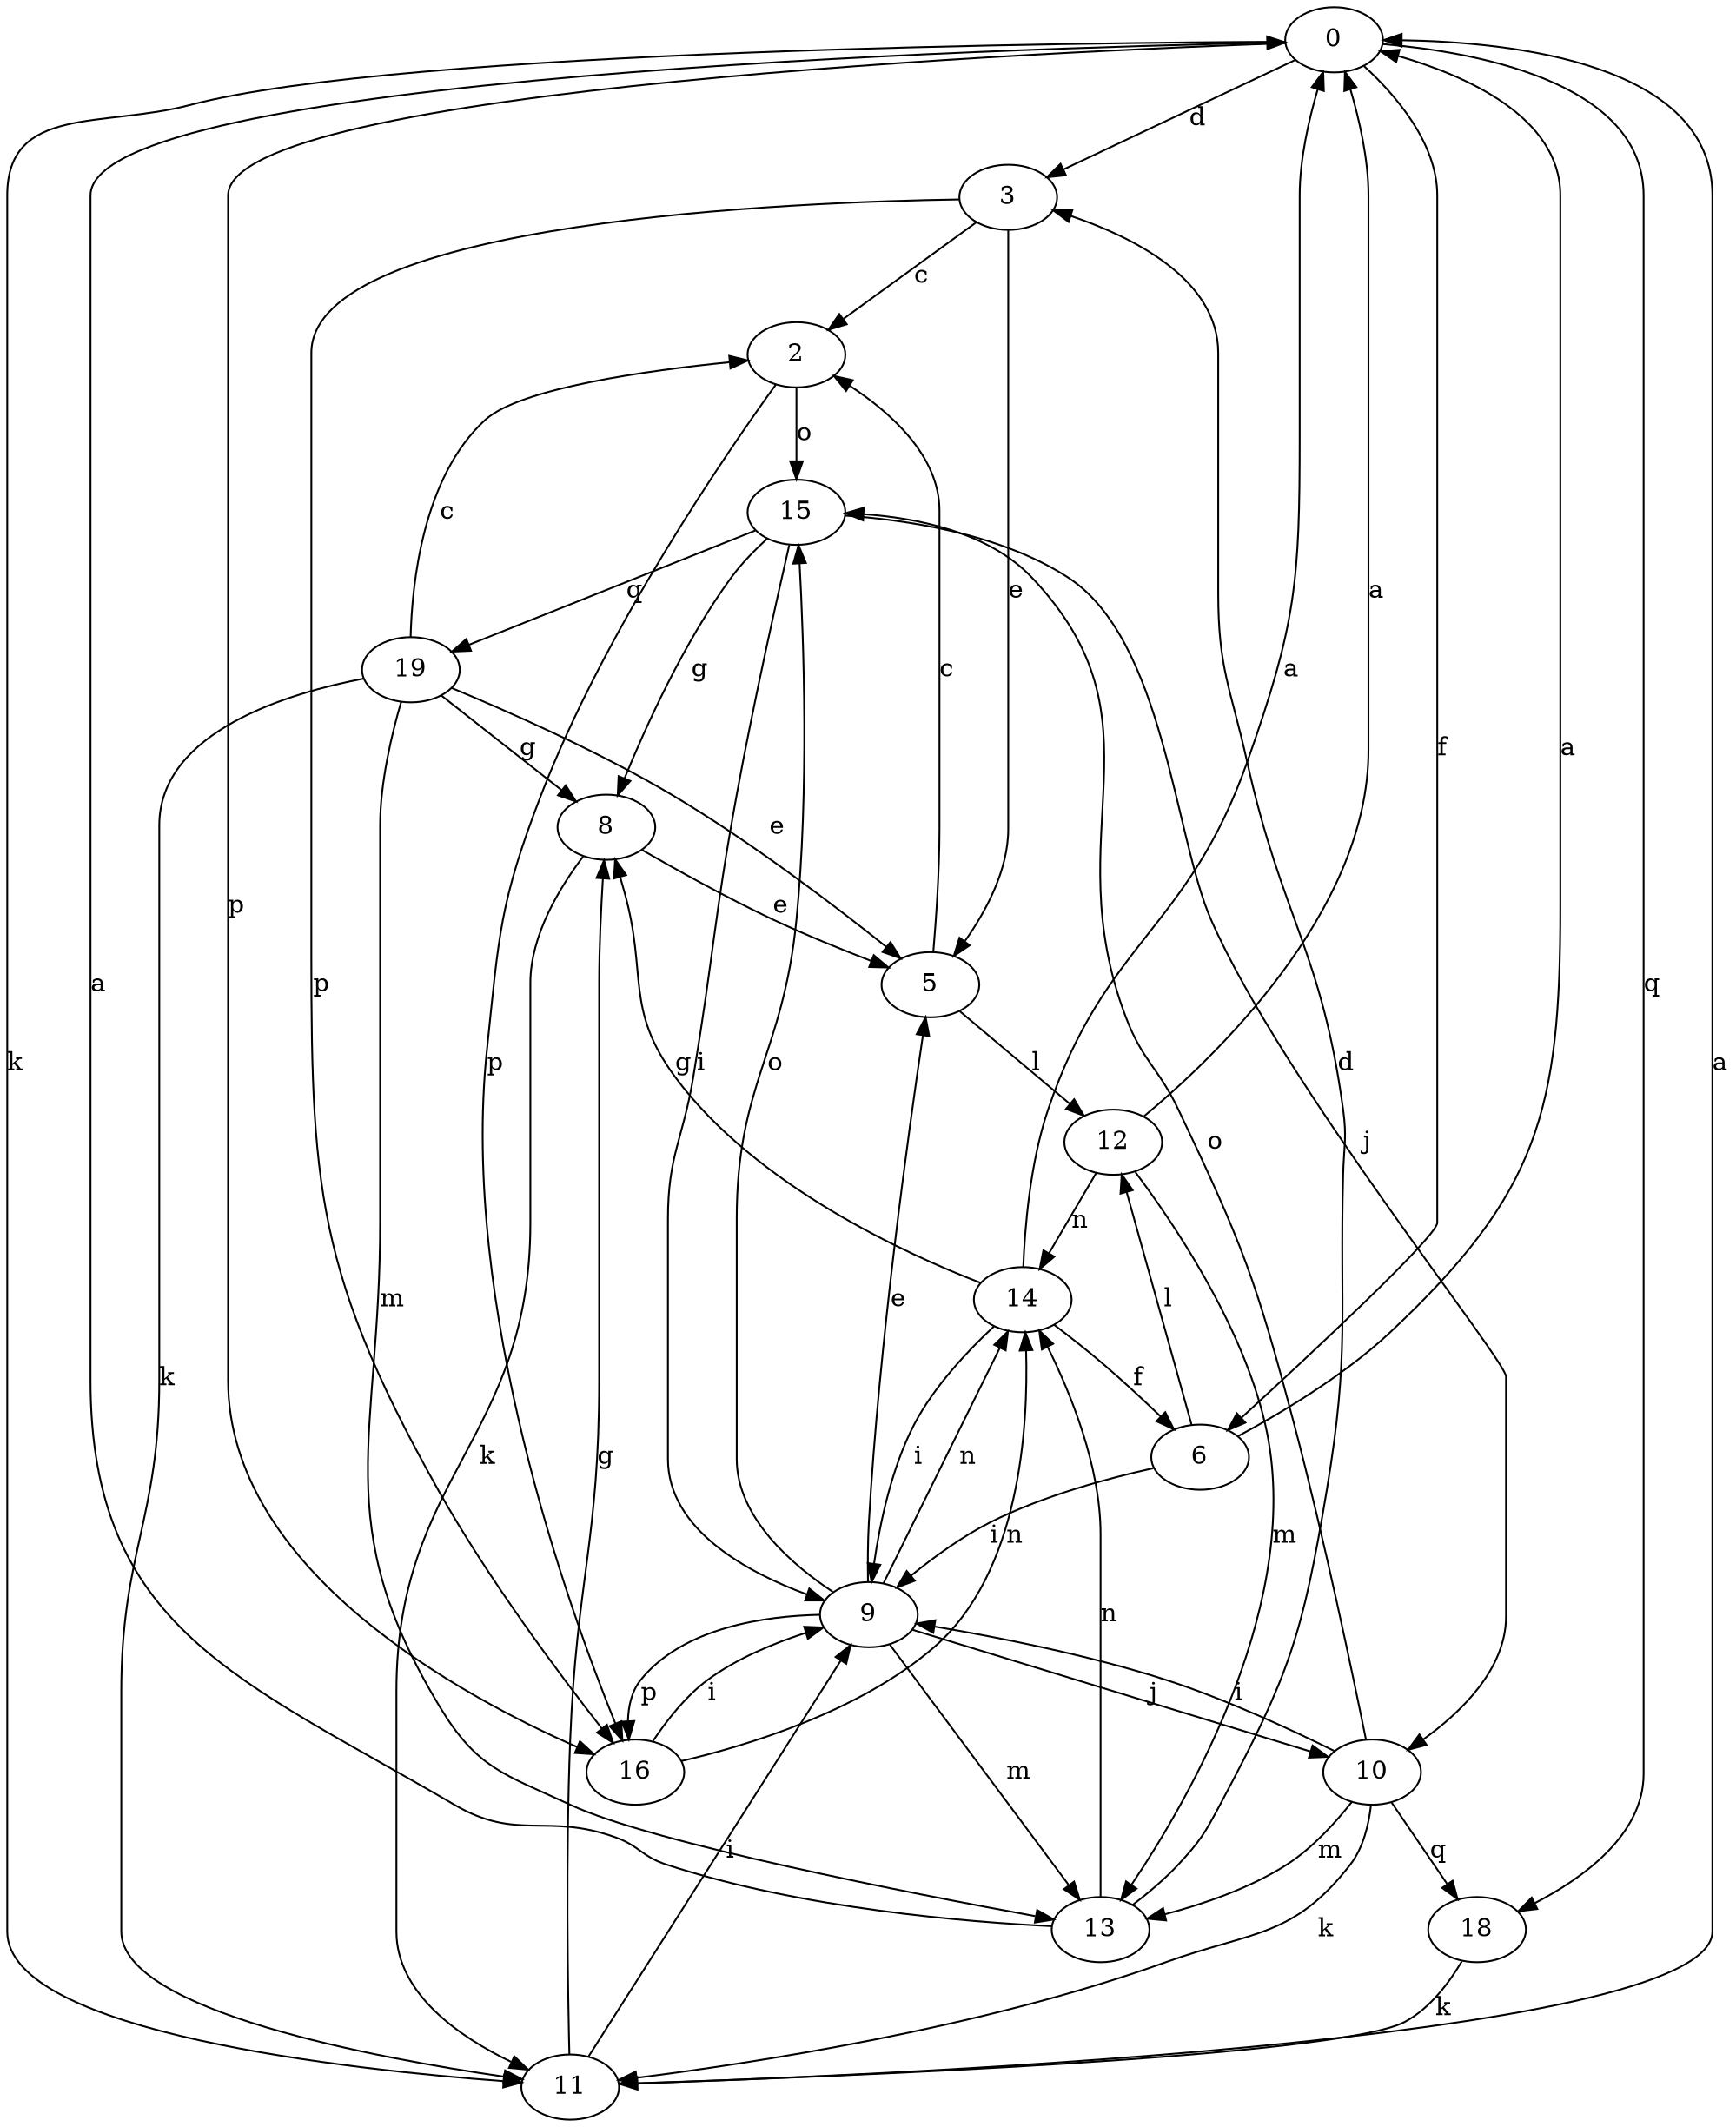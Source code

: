 strict digraph  {
0;
2;
3;
5;
6;
8;
9;
10;
11;
12;
13;
14;
15;
16;
18;
19;
0 -> 3  [label=d];
0 -> 6  [label=f];
0 -> 11  [label=k];
0 -> 16  [label=p];
0 -> 18  [label=q];
2 -> 15  [label=o];
2 -> 16  [label=p];
3 -> 2  [label=c];
3 -> 5  [label=e];
3 -> 16  [label=p];
5 -> 2  [label=c];
5 -> 12  [label=l];
6 -> 0  [label=a];
6 -> 9  [label=i];
6 -> 12  [label=l];
8 -> 5  [label=e];
8 -> 11  [label=k];
9 -> 5  [label=e];
9 -> 10  [label=j];
9 -> 13  [label=m];
9 -> 14  [label=n];
9 -> 15  [label=o];
9 -> 16  [label=p];
10 -> 9  [label=i];
10 -> 11  [label=k];
10 -> 13  [label=m];
10 -> 15  [label=o];
10 -> 18  [label=q];
11 -> 0  [label=a];
11 -> 8  [label=g];
11 -> 9  [label=i];
12 -> 0  [label=a];
12 -> 13  [label=m];
12 -> 14  [label=n];
13 -> 0  [label=a];
13 -> 3  [label=d];
13 -> 14  [label=n];
14 -> 0  [label=a];
14 -> 6  [label=f];
14 -> 8  [label=g];
14 -> 9  [label=i];
15 -> 8  [label=g];
15 -> 9  [label=i];
15 -> 10  [label=j];
15 -> 19  [label=q];
16 -> 9  [label=i];
16 -> 14  [label=n];
18 -> 11  [label=k];
19 -> 2  [label=c];
19 -> 5  [label=e];
19 -> 8  [label=g];
19 -> 11  [label=k];
19 -> 13  [label=m];
}
